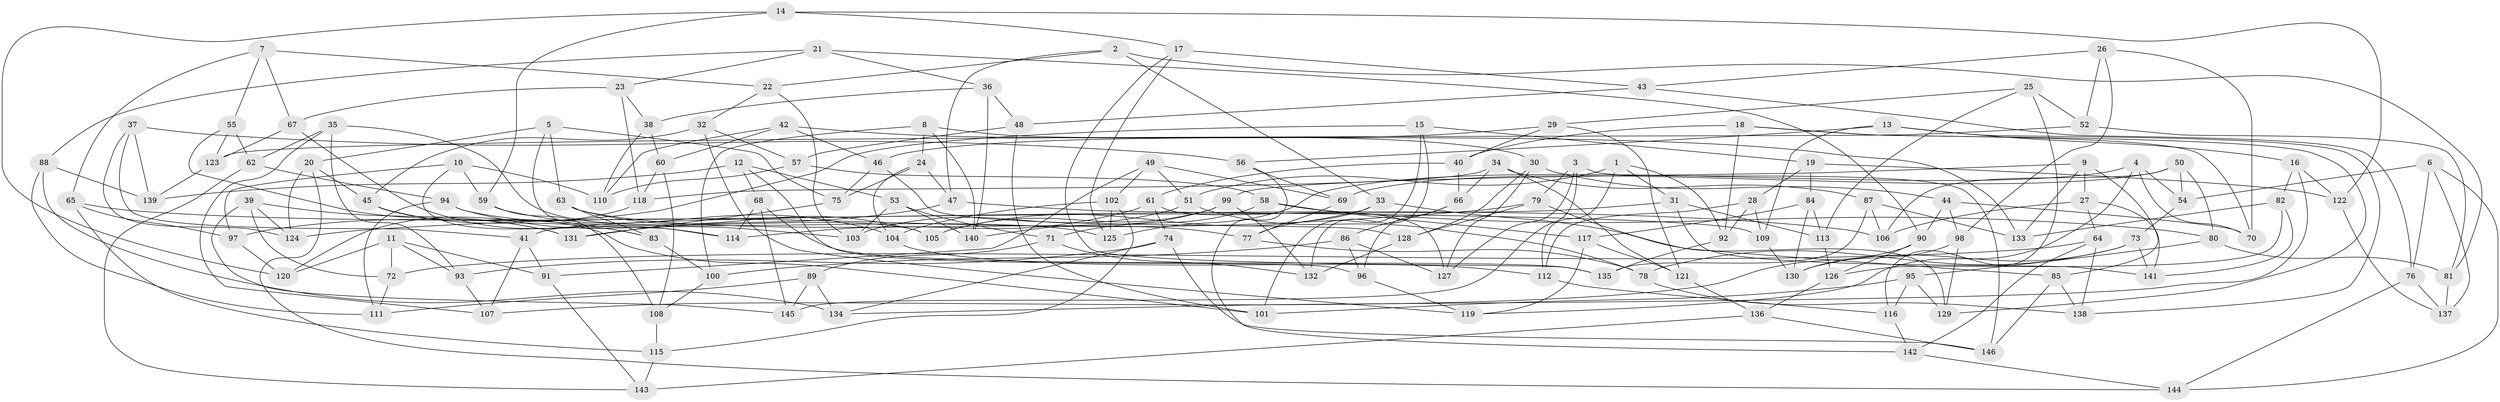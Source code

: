 // coarse degree distribution, {4: 0.46875, 6: 0.46875, 5: 0.041666666666666664, 3: 0.020833333333333332}
// Generated by graph-tools (version 1.1) at 2025/42/03/06/25 10:42:24]
// undirected, 146 vertices, 292 edges
graph export_dot {
graph [start="1"]
  node [color=gray90,style=filled];
  1;
  2;
  3;
  4;
  5;
  6;
  7;
  8;
  9;
  10;
  11;
  12;
  13;
  14;
  15;
  16;
  17;
  18;
  19;
  20;
  21;
  22;
  23;
  24;
  25;
  26;
  27;
  28;
  29;
  30;
  31;
  32;
  33;
  34;
  35;
  36;
  37;
  38;
  39;
  40;
  41;
  42;
  43;
  44;
  45;
  46;
  47;
  48;
  49;
  50;
  51;
  52;
  53;
  54;
  55;
  56;
  57;
  58;
  59;
  60;
  61;
  62;
  63;
  64;
  65;
  66;
  67;
  68;
  69;
  70;
  71;
  72;
  73;
  74;
  75;
  76;
  77;
  78;
  79;
  80;
  81;
  82;
  83;
  84;
  85;
  86;
  87;
  88;
  89;
  90;
  91;
  92;
  93;
  94;
  95;
  96;
  97;
  98;
  99;
  100;
  101;
  102;
  103;
  104;
  105;
  106;
  107;
  108;
  109;
  110;
  111;
  112;
  113;
  114;
  115;
  116;
  117;
  118;
  119;
  120;
  121;
  122;
  123;
  124;
  125;
  126;
  127;
  128;
  129;
  130;
  131;
  132;
  133;
  134;
  135;
  136;
  137;
  138;
  139;
  140;
  141;
  142;
  143;
  144;
  145;
  146;
  1 -- 51;
  1 -- 112;
  1 -- 31;
  1 -- 92;
  2 -- 47;
  2 -- 81;
  2 -- 22;
  2 -- 33;
  3 -- 146;
  3 -- 145;
  3 -- 79;
  3 -- 127;
  4 -- 119;
  4 -- 125;
  4 -- 70;
  4 -- 54;
  5 -- 75;
  5 -- 63;
  5 -- 114;
  5 -- 20;
  6 -- 144;
  6 -- 54;
  6 -- 137;
  6 -- 76;
  7 -- 67;
  7 -- 65;
  7 -- 55;
  7 -- 22;
  8 -- 140;
  8 -- 30;
  8 -- 100;
  8 -- 24;
  9 -- 27;
  9 -- 85;
  9 -- 99;
  9 -- 133;
  10 -- 59;
  10 -- 97;
  10 -- 110;
  10 -- 83;
  11 -- 120;
  11 -- 93;
  11 -- 72;
  11 -- 91;
  12 -- 68;
  12 -- 139;
  12 -- 96;
  12 -- 53;
  13 -- 138;
  13 -- 56;
  13 -- 109;
  13 -- 16;
  14 -- 120;
  14 -- 17;
  14 -- 59;
  14 -- 122;
  15 -- 132;
  15 -- 19;
  15 -- 101;
  15 -- 97;
  16 -- 122;
  16 -- 134;
  16 -- 82;
  17 -- 135;
  17 -- 43;
  17 -- 125;
  18 -- 40;
  18 -- 129;
  18 -- 92;
  18 -- 70;
  19 -- 28;
  19 -- 122;
  19 -- 84;
  20 -- 124;
  20 -- 144;
  20 -- 45;
  21 -- 36;
  21 -- 90;
  21 -- 23;
  21 -- 88;
  22 -- 103;
  22 -- 32;
  23 -- 67;
  23 -- 38;
  23 -- 118;
  24 -- 75;
  24 -- 47;
  24 -- 104;
  25 -- 116;
  25 -- 113;
  25 -- 52;
  25 -- 29;
  26 -- 70;
  26 -- 43;
  26 -- 52;
  26 -- 98;
  27 -- 106;
  27 -- 141;
  27 -- 64;
  28 -- 92;
  28 -- 112;
  28 -- 109;
  29 -- 46;
  29 -- 121;
  29 -- 40;
  30 -- 127;
  30 -- 44;
  30 -- 128;
  31 -- 41;
  31 -- 113;
  31 -- 141;
  32 -- 45;
  32 -- 57;
  32 -- 119;
  33 -- 85;
  33 -- 77;
  33 -- 105;
  34 -- 118;
  34 -- 66;
  34 -- 87;
  34 -- 121;
  35 -- 105;
  35 -- 107;
  35 -- 93;
  35 -- 62;
  36 -- 38;
  36 -- 48;
  36 -- 140;
  37 -- 56;
  37 -- 124;
  37 -- 139;
  37 -- 41;
  38 -- 60;
  38 -- 110;
  39 -- 124;
  39 -- 131;
  39 -- 145;
  39 -- 72;
  40 -- 61;
  40 -- 66;
  41 -- 107;
  41 -- 91;
  42 -- 60;
  42 -- 46;
  42 -- 133;
  42 -- 110;
  43 -- 48;
  43 -- 76;
  44 -- 98;
  44 -- 70;
  44 -- 90;
  45 -- 83;
  45 -- 101;
  46 -- 75;
  46 -- 128;
  47 -- 131;
  47 -- 109;
  48 -- 101;
  48 -- 57;
  49 -- 91;
  49 -- 102;
  49 -- 69;
  49 -- 51;
  50 -- 106;
  50 -- 69;
  50 -- 54;
  50 -- 80;
  51 -- 78;
  51 -- 103;
  52 -- 123;
  52 -- 81;
  53 -- 103;
  53 -- 140;
  53 -- 71;
  54 -- 73;
  55 -- 131;
  55 -- 123;
  55 -- 62;
  56 -- 142;
  56 -- 69;
  57 -- 58;
  57 -- 110;
  58 -- 117;
  58 -- 80;
  58 -- 71;
  59 -- 104;
  59 -- 108;
  60 -- 108;
  60 -- 118;
  61 -- 114;
  61 -- 74;
  61 -- 127;
  62 -- 94;
  62 -- 143;
  63 -- 77;
  63 -- 83;
  63 -- 105;
  64 -- 142;
  64 -- 72;
  64 -- 138;
  65 -- 97;
  65 -- 106;
  65 -- 115;
  66 -- 86;
  66 -- 96;
  67 -- 123;
  67 -- 114;
  68 -- 114;
  68 -- 135;
  68 -- 145;
  69 -- 77;
  71 -- 132;
  71 -- 89;
  72 -- 111;
  73 -- 130;
  73 -- 78;
  73 -- 141;
  74 -- 134;
  74 -- 93;
  74 -- 146;
  75 -- 131;
  76 -- 144;
  76 -- 137;
  77 -- 78;
  78 -- 138;
  79 -- 128;
  79 -- 124;
  79 -- 129;
  80 -- 95;
  80 -- 81;
  81 -- 137;
  82 -- 133;
  82 -- 141;
  82 -- 126;
  83 -- 100;
  84 -- 130;
  84 -- 117;
  84 -- 113;
  85 -- 138;
  85 -- 146;
  86 -- 127;
  86 -- 96;
  86 -- 100;
  87 -- 135;
  87 -- 133;
  87 -- 106;
  88 -- 134;
  88 -- 111;
  88 -- 139;
  89 -- 134;
  89 -- 145;
  89 -- 111;
  90 -- 107;
  90 -- 126;
  91 -- 143;
  92 -- 135;
  93 -- 107;
  94 -- 111;
  94 -- 125;
  94 -- 103;
  95 -- 101;
  95 -- 129;
  95 -- 116;
  96 -- 119;
  97 -- 120;
  98 -- 130;
  98 -- 129;
  99 -- 140;
  99 -- 132;
  99 -- 105;
  100 -- 108;
  102 -- 125;
  102 -- 115;
  102 -- 104;
  104 -- 112;
  108 -- 115;
  109 -- 130;
  112 -- 116;
  113 -- 126;
  115 -- 143;
  116 -- 142;
  117 -- 119;
  117 -- 121;
  118 -- 120;
  121 -- 136;
  122 -- 137;
  123 -- 139;
  126 -- 136;
  128 -- 132;
  136 -- 146;
  136 -- 143;
  142 -- 144;
}
